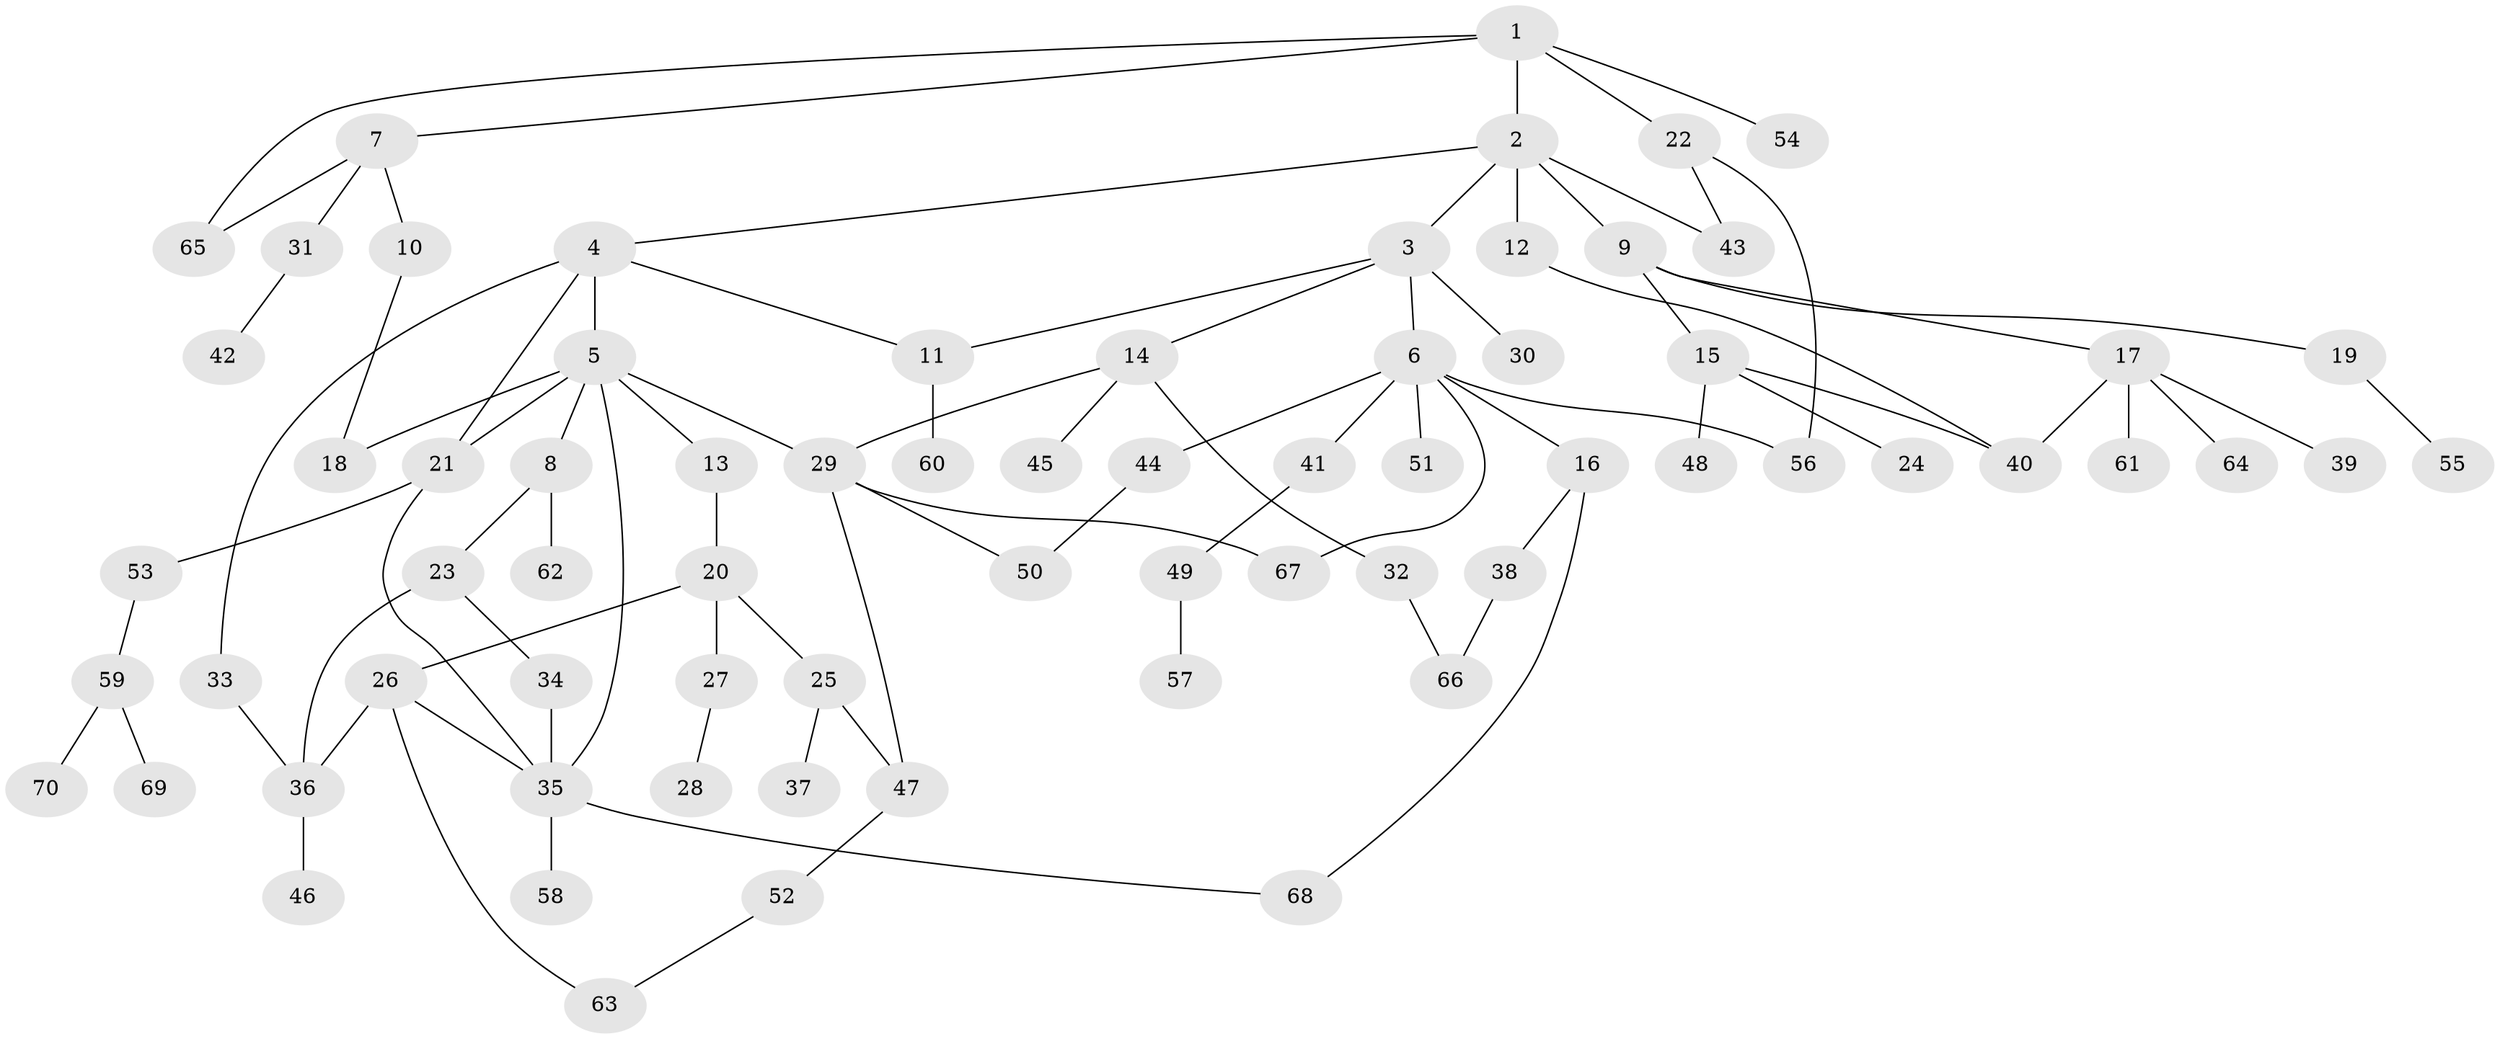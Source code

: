 // coarse degree distribution, {3: 0.12, 6: 0.06, 4: 0.14, 5: 0.08, 7: 0.02, 2: 0.32, 1: 0.26}
// Generated by graph-tools (version 1.1) at 2025/48/03/04/25 22:48:36]
// undirected, 70 vertices, 89 edges
graph export_dot {
  node [color=gray90,style=filled];
  1;
  2;
  3;
  4;
  5;
  6;
  7;
  8;
  9;
  10;
  11;
  12;
  13;
  14;
  15;
  16;
  17;
  18;
  19;
  20;
  21;
  22;
  23;
  24;
  25;
  26;
  27;
  28;
  29;
  30;
  31;
  32;
  33;
  34;
  35;
  36;
  37;
  38;
  39;
  40;
  41;
  42;
  43;
  44;
  45;
  46;
  47;
  48;
  49;
  50;
  51;
  52;
  53;
  54;
  55;
  56;
  57;
  58;
  59;
  60;
  61;
  62;
  63;
  64;
  65;
  66;
  67;
  68;
  69;
  70;
  1 -- 2;
  1 -- 7;
  1 -- 22;
  1 -- 54;
  1 -- 65;
  2 -- 3;
  2 -- 4;
  2 -- 9;
  2 -- 12;
  2 -- 43;
  3 -- 6;
  3 -- 11;
  3 -- 14;
  3 -- 30;
  4 -- 5;
  4 -- 21;
  4 -- 33;
  4 -- 11;
  5 -- 8;
  5 -- 13;
  5 -- 18;
  5 -- 29;
  5 -- 21;
  5 -- 35;
  6 -- 16;
  6 -- 41;
  6 -- 44;
  6 -- 51;
  6 -- 56;
  6 -- 67;
  7 -- 10;
  7 -- 31;
  7 -- 65;
  8 -- 23;
  8 -- 62;
  9 -- 15;
  9 -- 17;
  9 -- 19;
  10 -- 18;
  11 -- 60;
  12 -- 40;
  13 -- 20;
  14 -- 32;
  14 -- 45;
  14 -- 29;
  15 -- 24;
  15 -- 40;
  15 -- 48;
  16 -- 38;
  16 -- 68;
  17 -- 39;
  17 -- 61;
  17 -- 64;
  17 -- 40;
  19 -- 55;
  20 -- 25;
  20 -- 26;
  20 -- 27;
  21 -- 53;
  21 -- 35;
  22 -- 43;
  22 -- 56;
  23 -- 34;
  23 -- 36;
  25 -- 37;
  25 -- 47;
  26 -- 35;
  26 -- 63;
  26 -- 36;
  27 -- 28;
  29 -- 50;
  29 -- 67;
  29 -- 47;
  31 -- 42;
  32 -- 66;
  33 -- 36;
  34 -- 35;
  35 -- 58;
  35 -- 68;
  36 -- 46;
  38 -- 66;
  41 -- 49;
  44 -- 50;
  47 -- 52;
  49 -- 57;
  52 -- 63;
  53 -- 59;
  59 -- 69;
  59 -- 70;
}
